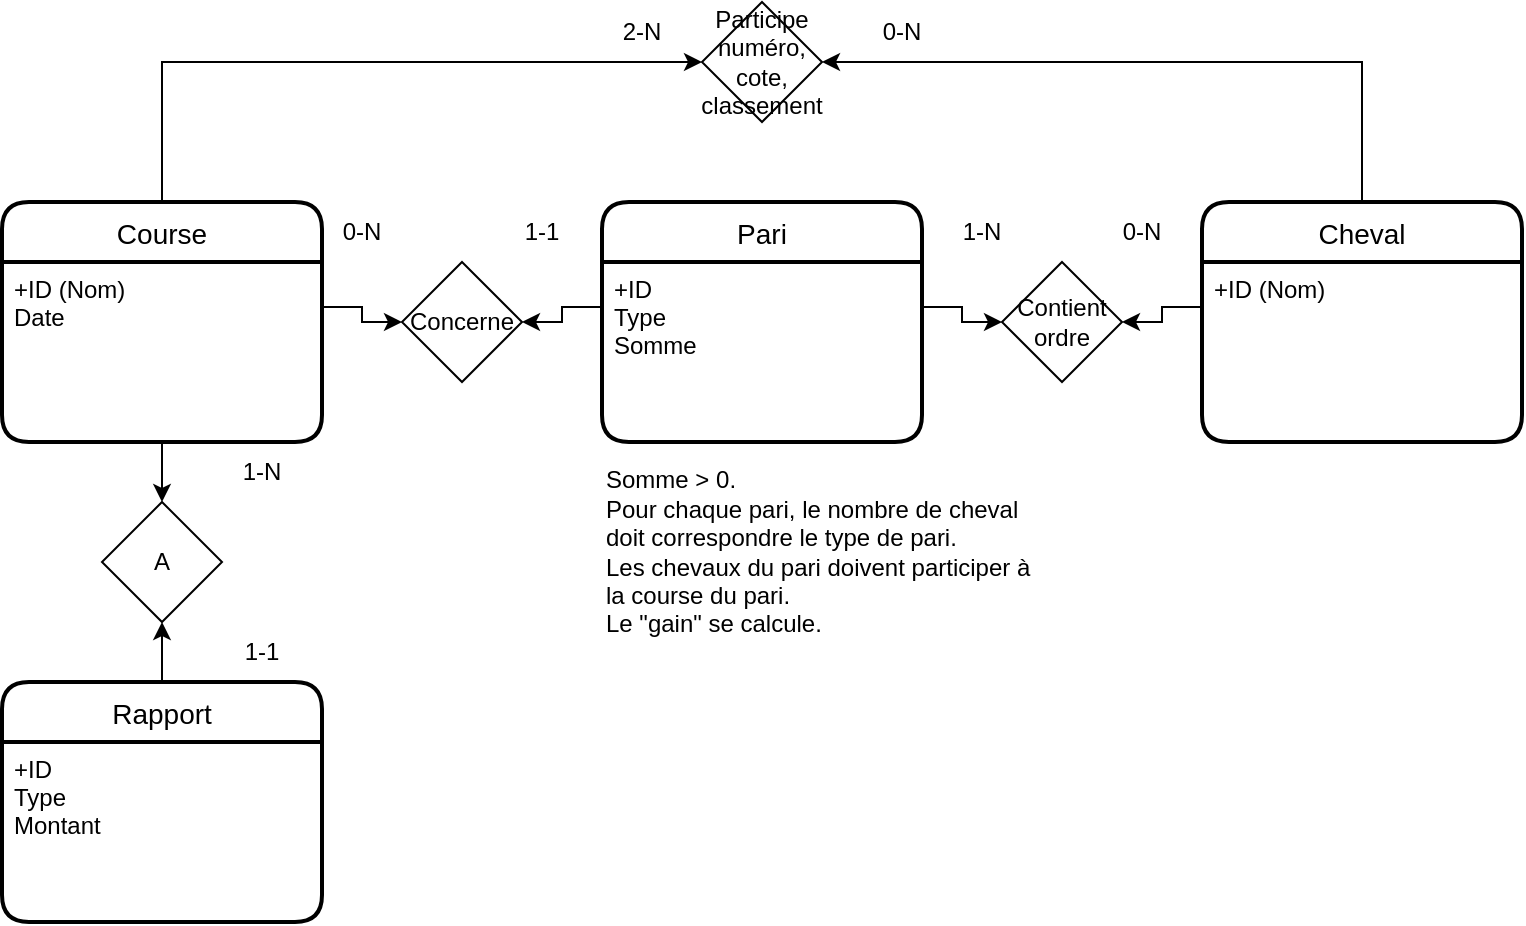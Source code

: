<mxfile version="16.6.3" type="device"><diagram id="3JqXlY0MBr-evkEvrOgH" name="Page-1"><mxGraphModel dx="1038" dy="579" grid="1" gridSize="10" guides="1" tooltips="1" connect="1" arrows="1" fold="1" page="1" pageScale="1" pageWidth="827" pageHeight="1169" math="0" shadow="0"><root><mxCell id="0"/><mxCell id="1" parent="0"/><mxCell id="4mKosxti3Gfc4wuwiV6R-1" value="Pari" style="swimlane;childLayout=stackLayout;horizontal=1;startSize=30;horizontalStack=0;rounded=1;fontSize=14;fontStyle=0;strokeWidth=2;resizeParent=0;resizeLast=1;shadow=0;dashed=0;align=center;" parent="1" vertex="1"><mxGeometry x="340" y="120" width="160" height="120" as="geometry"/></mxCell><mxCell id="4mKosxti3Gfc4wuwiV6R-2" value="+ID&#10;Type&#10;Somme" style="align=left;strokeColor=none;fillColor=none;spacingLeft=4;fontSize=12;verticalAlign=top;resizable=0;rotatable=0;part=1;" parent="4mKosxti3Gfc4wuwiV6R-1" vertex="1"><mxGeometry y="30" width="160" height="90" as="geometry"/></mxCell><mxCell id="4mKosxti3Gfc4wuwiV6R-22" style="edgeStyle=orthogonalEdgeStyle;rounded=0;orthogonalLoop=1;jettySize=auto;html=1;exitX=0.5;exitY=0;exitDx=0;exitDy=0;entryX=0;entryY=0.5;entryDx=0;entryDy=0;" parent="1" source="4mKosxti3Gfc4wuwiV6R-3" target="4mKosxti3Gfc4wuwiV6R-18" edge="1"><mxGeometry relative="1" as="geometry"/></mxCell><mxCell id="4mKosxti3Gfc4wuwiV6R-3" value="Course" style="swimlane;childLayout=stackLayout;horizontal=1;startSize=30;horizontalStack=0;rounded=1;fontSize=14;fontStyle=0;strokeWidth=2;resizeParent=0;resizeLast=1;shadow=0;dashed=0;align=center;" parent="1" vertex="1"><mxGeometry x="40" y="120" width="160" height="120" as="geometry"/></mxCell><mxCell id="4mKosxti3Gfc4wuwiV6R-4" value="+ID (Nom)&#10;Date&#10;" style="align=left;strokeColor=none;fillColor=none;spacingLeft=4;fontSize=12;verticalAlign=top;resizable=0;rotatable=0;part=1;" parent="4mKosxti3Gfc4wuwiV6R-3" vertex="1"><mxGeometry y="30" width="160" height="90" as="geometry"/></mxCell><mxCell id="fJw3U1AzabkZFpEcgCRn-2" style="edgeStyle=orthogonalEdgeStyle;rounded=0;orthogonalLoop=1;jettySize=auto;html=1;exitX=0.5;exitY=0;exitDx=0;exitDy=0;entryX=0.5;entryY=1;entryDx=0;entryDy=0;" edge="1" parent="1" source="4mKosxti3Gfc4wuwiV6R-5" target="4mKosxti3Gfc4wuwiV6R-32"><mxGeometry relative="1" as="geometry"/></mxCell><mxCell id="4mKosxti3Gfc4wuwiV6R-5" value="Rapport" style="swimlane;childLayout=stackLayout;horizontal=1;startSize=30;horizontalStack=0;rounded=1;fontSize=14;fontStyle=0;strokeWidth=2;resizeParent=0;resizeLast=1;shadow=0;dashed=0;align=center;" parent="1" vertex="1"><mxGeometry x="40" y="360" width="160" height="120" as="geometry"/></mxCell><mxCell id="4mKosxti3Gfc4wuwiV6R-6" value="+ID&#10;Type&#10;Montant" style="align=left;strokeColor=none;fillColor=none;spacingLeft=4;fontSize=12;verticalAlign=top;resizable=0;rotatable=0;part=1;" parent="4mKosxti3Gfc4wuwiV6R-5" vertex="1"><mxGeometry y="30" width="160" height="90" as="geometry"/></mxCell><mxCell id="4mKosxti3Gfc4wuwiV6R-21" style="edgeStyle=orthogonalEdgeStyle;rounded=0;orthogonalLoop=1;jettySize=auto;html=1;exitX=0.5;exitY=0;exitDx=0;exitDy=0;entryX=1;entryY=0.5;entryDx=0;entryDy=0;" parent="1" source="4mKosxti3Gfc4wuwiV6R-7" target="4mKosxti3Gfc4wuwiV6R-18" edge="1"><mxGeometry relative="1" as="geometry"/></mxCell><mxCell id="4mKosxti3Gfc4wuwiV6R-7" value="Cheval" style="swimlane;childLayout=stackLayout;horizontal=1;startSize=30;horizontalStack=0;rounded=1;fontSize=14;fontStyle=0;strokeWidth=2;resizeParent=0;resizeLast=1;shadow=0;dashed=0;align=center;" parent="1" vertex="1"><mxGeometry x="640" y="120" width="160" height="120" as="geometry"/></mxCell><mxCell id="4mKosxti3Gfc4wuwiV6R-8" value="+ID (Nom)" style="align=left;strokeColor=none;fillColor=none;spacingLeft=4;fontSize=12;verticalAlign=top;resizable=0;rotatable=0;part=1;" parent="4mKosxti3Gfc4wuwiV6R-7" vertex="1"><mxGeometry y="30" width="160" height="90" as="geometry"/></mxCell><mxCell id="4mKosxti3Gfc4wuwiV6R-9" value="Concerne" style="shape=rhombus;perimeter=rhombusPerimeter;whiteSpace=wrap;html=1;align=center;" parent="1" vertex="1"><mxGeometry x="240" y="150" width="60" height="60" as="geometry"/></mxCell><mxCell id="4mKosxti3Gfc4wuwiV6R-10" style="edgeStyle=orthogonalEdgeStyle;rounded=0;orthogonalLoop=1;jettySize=auto;html=1;exitX=1;exitY=0.25;exitDx=0;exitDy=0;entryX=0;entryY=0.5;entryDx=0;entryDy=0;" parent="1" source="4mKosxti3Gfc4wuwiV6R-4" target="4mKosxti3Gfc4wuwiV6R-9" edge="1"><mxGeometry relative="1" as="geometry"/></mxCell><mxCell id="4mKosxti3Gfc4wuwiV6R-11" style="edgeStyle=orthogonalEdgeStyle;rounded=0;orthogonalLoop=1;jettySize=auto;html=1;exitX=0;exitY=0.25;exitDx=0;exitDy=0;entryX=1;entryY=0.5;entryDx=0;entryDy=0;" parent="1" source="4mKosxti3Gfc4wuwiV6R-2" target="4mKosxti3Gfc4wuwiV6R-9" edge="1"><mxGeometry relative="1" as="geometry"/></mxCell><mxCell id="4mKosxti3Gfc4wuwiV6R-12" value="Contient&lt;br&gt;ordre" style="shape=rhombus;perimeter=rhombusPerimeter;whiteSpace=wrap;html=1;align=center;" parent="1" vertex="1"><mxGeometry x="540" y="150" width="60" height="60" as="geometry"/></mxCell><mxCell id="4mKosxti3Gfc4wuwiV6R-18" value="Participe&lt;br&gt;numéro, cote,&lt;br&gt;classement" style="shape=rhombus;perimeter=rhombusPerimeter;whiteSpace=wrap;html=1;align=center;" parent="1" vertex="1"><mxGeometry x="390" y="20" width="60" height="60" as="geometry"/></mxCell><mxCell id="4mKosxti3Gfc4wuwiV6R-23" style="edgeStyle=orthogonalEdgeStyle;rounded=0;orthogonalLoop=1;jettySize=auto;html=1;exitX=1;exitY=0.25;exitDx=0;exitDy=0;entryX=0;entryY=0.5;entryDx=0;entryDy=0;" parent="1" source="4mKosxti3Gfc4wuwiV6R-2" target="4mKosxti3Gfc4wuwiV6R-12" edge="1"><mxGeometry relative="1" as="geometry"/></mxCell><mxCell id="4mKosxti3Gfc4wuwiV6R-24" style="edgeStyle=orthogonalEdgeStyle;rounded=0;orthogonalLoop=1;jettySize=auto;html=1;exitX=0;exitY=0.25;exitDx=0;exitDy=0;entryX=1;entryY=0.5;entryDx=0;entryDy=0;" parent="1" source="4mKosxti3Gfc4wuwiV6R-8" target="4mKosxti3Gfc4wuwiV6R-12" edge="1"><mxGeometry relative="1" as="geometry"/></mxCell><mxCell id="4mKosxti3Gfc4wuwiV6R-32" value="A" style="shape=rhombus;perimeter=rhombusPerimeter;whiteSpace=wrap;html=1;align=center;" parent="1" vertex="1"><mxGeometry x="90" y="270" width="60" height="60" as="geometry"/></mxCell><mxCell id="4mKosxti3Gfc4wuwiV6R-35" value="0-N" style="text;html=1;strokeColor=none;fillColor=none;align=center;verticalAlign=middle;whiteSpace=wrap;rounded=0;" parent="1" vertex="1"><mxGeometry x="190" y="120" width="60" height="30" as="geometry"/></mxCell><mxCell id="4mKosxti3Gfc4wuwiV6R-36" value="1-1" style="text;html=1;strokeColor=none;fillColor=none;align=center;verticalAlign=middle;whiteSpace=wrap;rounded=0;" parent="1" vertex="1"><mxGeometry x="280" y="120" width="60" height="30" as="geometry"/></mxCell><mxCell id="4mKosxti3Gfc4wuwiV6R-37" value="1-N" style="text;html=1;strokeColor=none;fillColor=none;align=center;verticalAlign=middle;whiteSpace=wrap;rounded=0;" parent="1" vertex="1"><mxGeometry x="500" y="120" width="60" height="30" as="geometry"/></mxCell><mxCell id="4mKosxti3Gfc4wuwiV6R-38" value="0-N" style="text;html=1;strokeColor=none;fillColor=none;align=center;verticalAlign=middle;whiteSpace=wrap;rounded=0;" parent="1" vertex="1"><mxGeometry x="580" y="120" width="60" height="30" as="geometry"/></mxCell><mxCell id="4mKosxti3Gfc4wuwiV6R-42" value="1-N" style="text;html=1;strokeColor=none;fillColor=none;align=center;verticalAlign=middle;whiteSpace=wrap;rounded=0;" parent="1" vertex="1"><mxGeometry x="140" y="240" width="60" height="30" as="geometry"/></mxCell><mxCell id="4mKosxti3Gfc4wuwiV6R-45" value="2-N" style="text;html=1;strokeColor=none;fillColor=none;align=center;verticalAlign=middle;whiteSpace=wrap;rounded=0;" parent="1" vertex="1"><mxGeometry x="330" y="20" width="60" height="30" as="geometry"/></mxCell><mxCell id="4mKosxti3Gfc4wuwiV6R-46" value="0-N" style="text;html=1;strokeColor=none;fillColor=none;align=center;verticalAlign=middle;whiteSpace=wrap;rounded=0;" parent="1" vertex="1"><mxGeometry x="460" y="20" width="60" height="30" as="geometry"/></mxCell><mxCell id="fJw3U1AzabkZFpEcgCRn-1" style="edgeStyle=orthogonalEdgeStyle;rounded=0;orthogonalLoop=1;jettySize=auto;html=1;exitX=0.5;exitY=1;exitDx=0;exitDy=0;entryX=0.5;entryY=0;entryDx=0;entryDy=0;" edge="1" parent="1" source="4mKosxti3Gfc4wuwiV6R-4" target="4mKosxti3Gfc4wuwiV6R-32"><mxGeometry relative="1" as="geometry"/></mxCell><mxCell id="fJw3U1AzabkZFpEcgCRn-3" value="1-1" style="text;html=1;strokeColor=none;fillColor=none;align=center;verticalAlign=middle;whiteSpace=wrap;rounded=0;" vertex="1" parent="1"><mxGeometry x="140" y="330" width="60" height="30" as="geometry"/></mxCell><mxCell id="fJw3U1AzabkZFpEcgCRn-4" value="Somme &amp;gt; 0.&lt;br&gt;Pour chaque pari, le nombre de cheval doit correspondre le type de pari.&lt;br&gt;Les chevaux du pari doivent participer à la course du pari.&lt;br&gt;Le &quot;gain&quot; se calcule." style="text;html=1;strokeColor=none;fillColor=none;align=left;verticalAlign=middle;whiteSpace=wrap;rounded=0;" vertex="1" parent="1"><mxGeometry x="340" y="280" width="220" height="30" as="geometry"/></mxCell></root></mxGraphModel></diagram></mxfile>